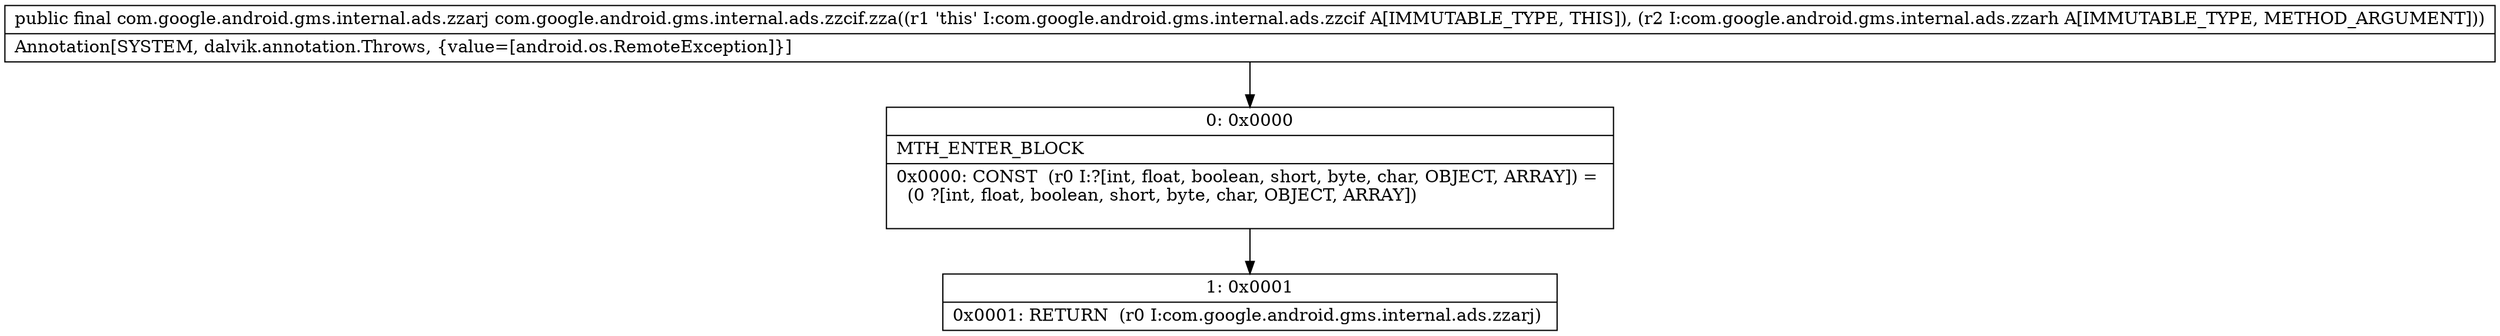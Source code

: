 digraph "CFG forcom.google.android.gms.internal.ads.zzcif.zza(Lcom\/google\/android\/gms\/internal\/ads\/zzarh;)Lcom\/google\/android\/gms\/internal\/ads\/zzarj;" {
Node_0 [shape=record,label="{0\:\ 0x0000|MTH_ENTER_BLOCK\l|0x0000: CONST  (r0 I:?[int, float, boolean, short, byte, char, OBJECT, ARRAY]) = \l  (0 ?[int, float, boolean, short, byte, char, OBJECT, ARRAY])\l \l}"];
Node_1 [shape=record,label="{1\:\ 0x0001|0x0001: RETURN  (r0 I:com.google.android.gms.internal.ads.zzarj) \l}"];
MethodNode[shape=record,label="{public final com.google.android.gms.internal.ads.zzarj com.google.android.gms.internal.ads.zzcif.zza((r1 'this' I:com.google.android.gms.internal.ads.zzcif A[IMMUTABLE_TYPE, THIS]), (r2 I:com.google.android.gms.internal.ads.zzarh A[IMMUTABLE_TYPE, METHOD_ARGUMENT]))  | Annotation[SYSTEM, dalvik.annotation.Throws, \{value=[android.os.RemoteException]\}]\l}"];
MethodNode -> Node_0;
Node_0 -> Node_1;
}

